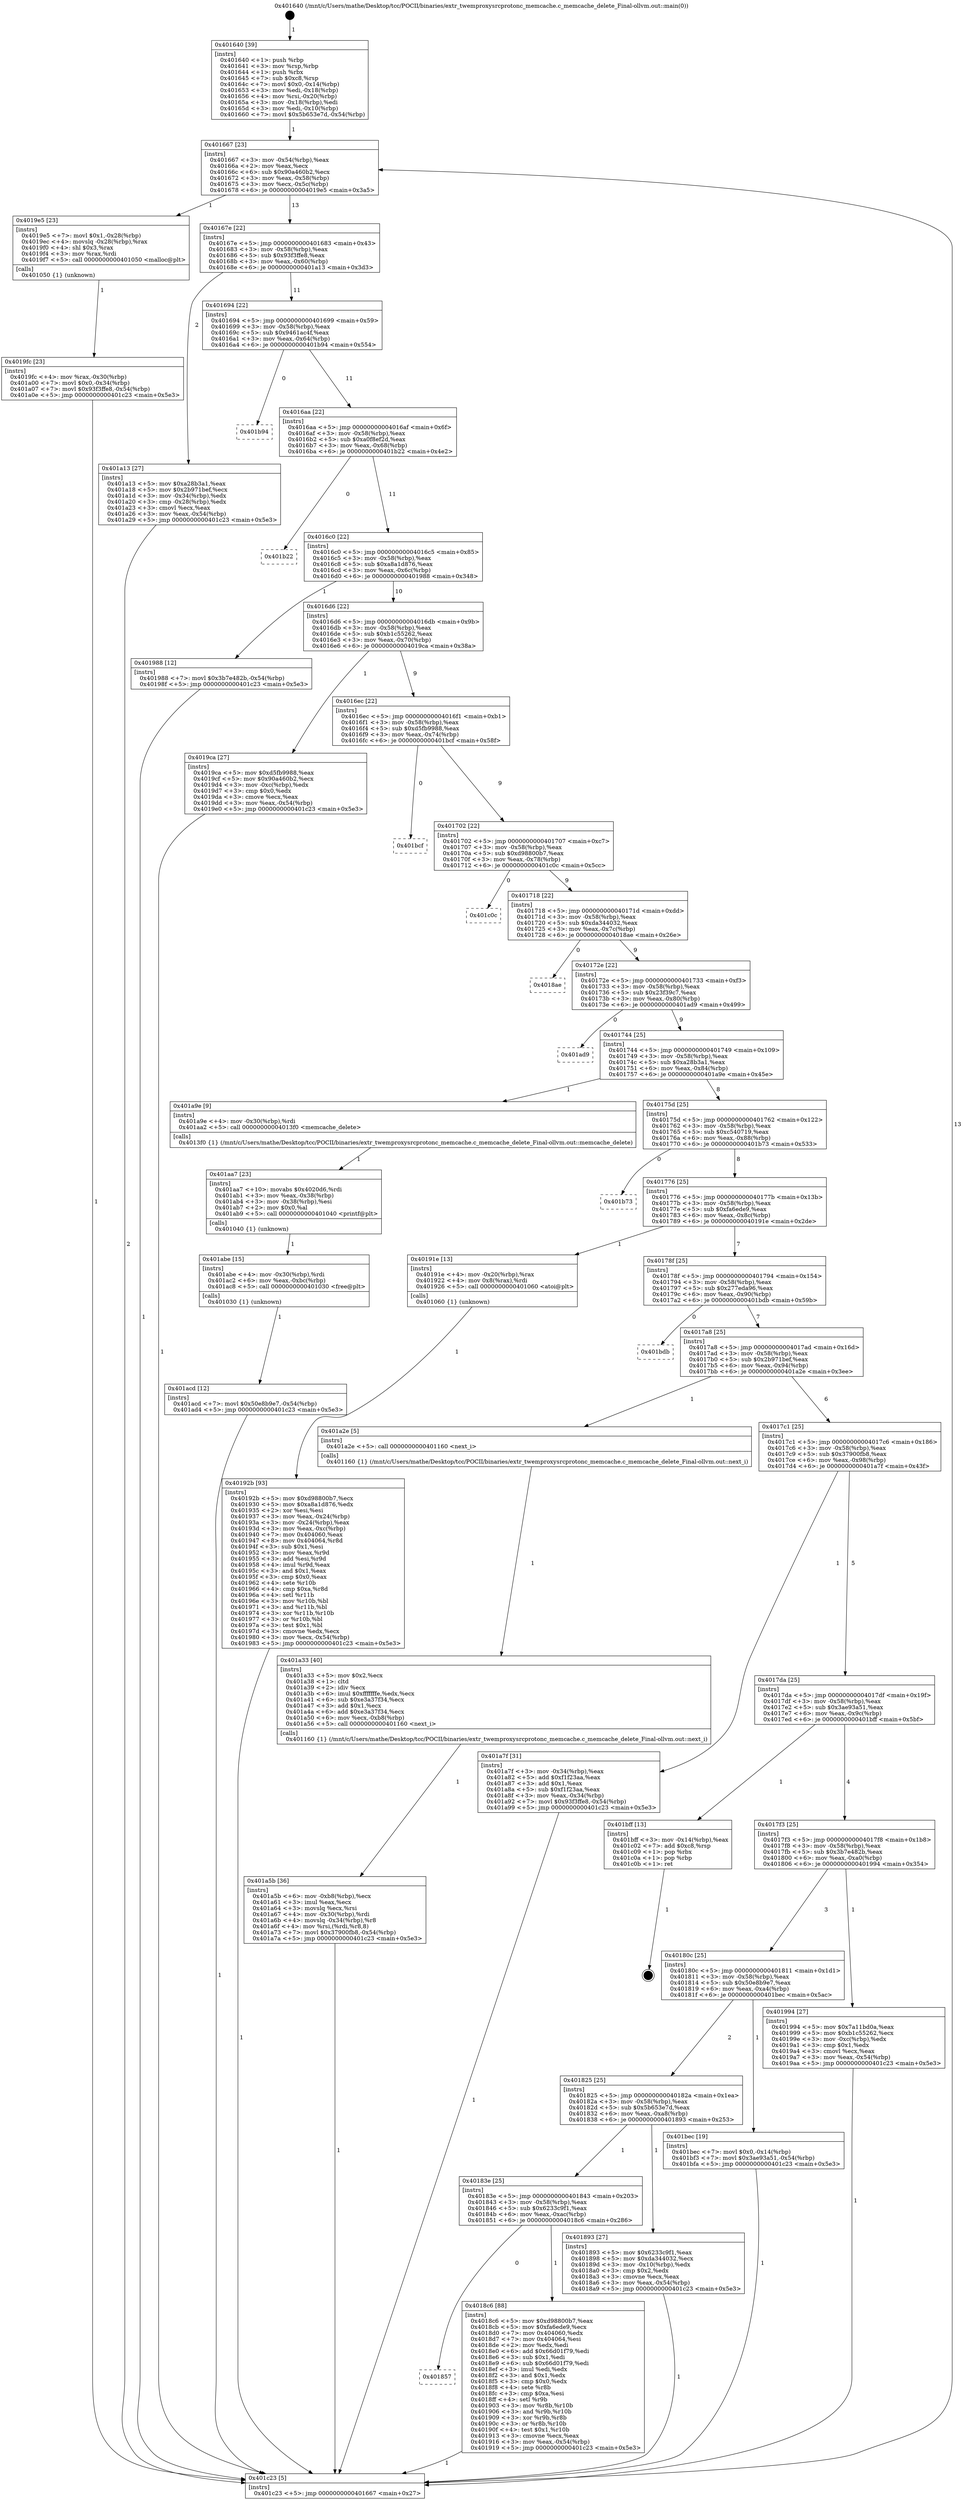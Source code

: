 digraph "0x401640" {
  label = "0x401640 (/mnt/c/Users/mathe/Desktop/tcc/POCII/binaries/extr_twemproxysrcprotonc_memcache.c_memcache_delete_Final-ollvm.out::main(0))"
  labelloc = "t"
  node[shape=record]

  Entry [label="",width=0.3,height=0.3,shape=circle,fillcolor=black,style=filled]
  "0x401667" [label="{
     0x401667 [23]\l
     | [instrs]\l
     &nbsp;&nbsp;0x401667 \<+3\>: mov -0x54(%rbp),%eax\l
     &nbsp;&nbsp;0x40166a \<+2\>: mov %eax,%ecx\l
     &nbsp;&nbsp;0x40166c \<+6\>: sub $0x90a460b2,%ecx\l
     &nbsp;&nbsp;0x401672 \<+3\>: mov %eax,-0x58(%rbp)\l
     &nbsp;&nbsp;0x401675 \<+3\>: mov %ecx,-0x5c(%rbp)\l
     &nbsp;&nbsp;0x401678 \<+6\>: je 00000000004019e5 \<main+0x3a5\>\l
  }"]
  "0x4019e5" [label="{
     0x4019e5 [23]\l
     | [instrs]\l
     &nbsp;&nbsp;0x4019e5 \<+7\>: movl $0x1,-0x28(%rbp)\l
     &nbsp;&nbsp;0x4019ec \<+4\>: movslq -0x28(%rbp),%rax\l
     &nbsp;&nbsp;0x4019f0 \<+4\>: shl $0x3,%rax\l
     &nbsp;&nbsp;0x4019f4 \<+3\>: mov %rax,%rdi\l
     &nbsp;&nbsp;0x4019f7 \<+5\>: call 0000000000401050 \<malloc@plt\>\l
     | [calls]\l
     &nbsp;&nbsp;0x401050 \{1\} (unknown)\l
  }"]
  "0x40167e" [label="{
     0x40167e [22]\l
     | [instrs]\l
     &nbsp;&nbsp;0x40167e \<+5\>: jmp 0000000000401683 \<main+0x43\>\l
     &nbsp;&nbsp;0x401683 \<+3\>: mov -0x58(%rbp),%eax\l
     &nbsp;&nbsp;0x401686 \<+5\>: sub $0x93f3ffe8,%eax\l
     &nbsp;&nbsp;0x40168b \<+3\>: mov %eax,-0x60(%rbp)\l
     &nbsp;&nbsp;0x40168e \<+6\>: je 0000000000401a13 \<main+0x3d3\>\l
  }"]
  Exit [label="",width=0.3,height=0.3,shape=circle,fillcolor=black,style=filled,peripheries=2]
  "0x401a13" [label="{
     0x401a13 [27]\l
     | [instrs]\l
     &nbsp;&nbsp;0x401a13 \<+5\>: mov $0xa28b3a1,%eax\l
     &nbsp;&nbsp;0x401a18 \<+5\>: mov $0x2b971bef,%ecx\l
     &nbsp;&nbsp;0x401a1d \<+3\>: mov -0x34(%rbp),%edx\l
     &nbsp;&nbsp;0x401a20 \<+3\>: cmp -0x28(%rbp),%edx\l
     &nbsp;&nbsp;0x401a23 \<+3\>: cmovl %ecx,%eax\l
     &nbsp;&nbsp;0x401a26 \<+3\>: mov %eax,-0x54(%rbp)\l
     &nbsp;&nbsp;0x401a29 \<+5\>: jmp 0000000000401c23 \<main+0x5e3\>\l
  }"]
  "0x401694" [label="{
     0x401694 [22]\l
     | [instrs]\l
     &nbsp;&nbsp;0x401694 \<+5\>: jmp 0000000000401699 \<main+0x59\>\l
     &nbsp;&nbsp;0x401699 \<+3\>: mov -0x58(%rbp),%eax\l
     &nbsp;&nbsp;0x40169c \<+5\>: sub $0x9461ac4f,%eax\l
     &nbsp;&nbsp;0x4016a1 \<+3\>: mov %eax,-0x64(%rbp)\l
     &nbsp;&nbsp;0x4016a4 \<+6\>: je 0000000000401b94 \<main+0x554\>\l
  }"]
  "0x401acd" [label="{
     0x401acd [12]\l
     | [instrs]\l
     &nbsp;&nbsp;0x401acd \<+7\>: movl $0x50e8b9e7,-0x54(%rbp)\l
     &nbsp;&nbsp;0x401ad4 \<+5\>: jmp 0000000000401c23 \<main+0x5e3\>\l
  }"]
  "0x401b94" [label="{
     0x401b94\l
  }", style=dashed]
  "0x4016aa" [label="{
     0x4016aa [22]\l
     | [instrs]\l
     &nbsp;&nbsp;0x4016aa \<+5\>: jmp 00000000004016af \<main+0x6f\>\l
     &nbsp;&nbsp;0x4016af \<+3\>: mov -0x58(%rbp),%eax\l
     &nbsp;&nbsp;0x4016b2 \<+5\>: sub $0xa0f8ef2d,%eax\l
     &nbsp;&nbsp;0x4016b7 \<+3\>: mov %eax,-0x68(%rbp)\l
     &nbsp;&nbsp;0x4016ba \<+6\>: je 0000000000401b22 \<main+0x4e2\>\l
  }"]
  "0x401abe" [label="{
     0x401abe [15]\l
     | [instrs]\l
     &nbsp;&nbsp;0x401abe \<+4\>: mov -0x30(%rbp),%rdi\l
     &nbsp;&nbsp;0x401ac2 \<+6\>: mov %eax,-0xbc(%rbp)\l
     &nbsp;&nbsp;0x401ac8 \<+5\>: call 0000000000401030 \<free@plt\>\l
     | [calls]\l
     &nbsp;&nbsp;0x401030 \{1\} (unknown)\l
  }"]
  "0x401b22" [label="{
     0x401b22\l
  }", style=dashed]
  "0x4016c0" [label="{
     0x4016c0 [22]\l
     | [instrs]\l
     &nbsp;&nbsp;0x4016c0 \<+5\>: jmp 00000000004016c5 \<main+0x85\>\l
     &nbsp;&nbsp;0x4016c5 \<+3\>: mov -0x58(%rbp),%eax\l
     &nbsp;&nbsp;0x4016c8 \<+5\>: sub $0xa8a1d876,%eax\l
     &nbsp;&nbsp;0x4016cd \<+3\>: mov %eax,-0x6c(%rbp)\l
     &nbsp;&nbsp;0x4016d0 \<+6\>: je 0000000000401988 \<main+0x348\>\l
  }"]
  "0x401aa7" [label="{
     0x401aa7 [23]\l
     | [instrs]\l
     &nbsp;&nbsp;0x401aa7 \<+10\>: movabs $0x4020d6,%rdi\l
     &nbsp;&nbsp;0x401ab1 \<+3\>: mov %eax,-0x38(%rbp)\l
     &nbsp;&nbsp;0x401ab4 \<+3\>: mov -0x38(%rbp),%esi\l
     &nbsp;&nbsp;0x401ab7 \<+2\>: mov $0x0,%al\l
     &nbsp;&nbsp;0x401ab9 \<+5\>: call 0000000000401040 \<printf@plt\>\l
     | [calls]\l
     &nbsp;&nbsp;0x401040 \{1\} (unknown)\l
  }"]
  "0x401988" [label="{
     0x401988 [12]\l
     | [instrs]\l
     &nbsp;&nbsp;0x401988 \<+7\>: movl $0x3b7e482b,-0x54(%rbp)\l
     &nbsp;&nbsp;0x40198f \<+5\>: jmp 0000000000401c23 \<main+0x5e3\>\l
  }"]
  "0x4016d6" [label="{
     0x4016d6 [22]\l
     | [instrs]\l
     &nbsp;&nbsp;0x4016d6 \<+5\>: jmp 00000000004016db \<main+0x9b\>\l
     &nbsp;&nbsp;0x4016db \<+3\>: mov -0x58(%rbp),%eax\l
     &nbsp;&nbsp;0x4016de \<+5\>: sub $0xb1c55262,%eax\l
     &nbsp;&nbsp;0x4016e3 \<+3\>: mov %eax,-0x70(%rbp)\l
     &nbsp;&nbsp;0x4016e6 \<+6\>: je 00000000004019ca \<main+0x38a\>\l
  }"]
  "0x401a5b" [label="{
     0x401a5b [36]\l
     | [instrs]\l
     &nbsp;&nbsp;0x401a5b \<+6\>: mov -0xb8(%rbp),%ecx\l
     &nbsp;&nbsp;0x401a61 \<+3\>: imul %eax,%ecx\l
     &nbsp;&nbsp;0x401a64 \<+3\>: movslq %ecx,%rsi\l
     &nbsp;&nbsp;0x401a67 \<+4\>: mov -0x30(%rbp),%rdi\l
     &nbsp;&nbsp;0x401a6b \<+4\>: movslq -0x34(%rbp),%r8\l
     &nbsp;&nbsp;0x401a6f \<+4\>: mov %rsi,(%rdi,%r8,8)\l
     &nbsp;&nbsp;0x401a73 \<+7\>: movl $0x37900fb8,-0x54(%rbp)\l
     &nbsp;&nbsp;0x401a7a \<+5\>: jmp 0000000000401c23 \<main+0x5e3\>\l
  }"]
  "0x4019ca" [label="{
     0x4019ca [27]\l
     | [instrs]\l
     &nbsp;&nbsp;0x4019ca \<+5\>: mov $0xd5fb9988,%eax\l
     &nbsp;&nbsp;0x4019cf \<+5\>: mov $0x90a460b2,%ecx\l
     &nbsp;&nbsp;0x4019d4 \<+3\>: mov -0xc(%rbp),%edx\l
     &nbsp;&nbsp;0x4019d7 \<+3\>: cmp $0x0,%edx\l
     &nbsp;&nbsp;0x4019da \<+3\>: cmove %ecx,%eax\l
     &nbsp;&nbsp;0x4019dd \<+3\>: mov %eax,-0x54(%rbp)\l
     &nbsp;&nbsp;0x4019e0 \<+5\>: jmp 0000000000401c23 \<main+0x5e3\>\l
  }"]
  "0x4016ec" [label="{
     0x4016ec [22]\l
     | [instrs]\l
     &nbsp;&nbsp;0x4016ec \<+5\>: jmp 00000000004016f1 \<main+0xb1\>\l
     &nbsp;&nbsp;0x4016f1 \<+3\>: mov -0x58(%rbp),%eax\l
     &nbsp;&nbsp;0x4016f4 \<+5\>: sub $0xd5fb9988,%eax\l
     &nbsp;&nbsp;0x4016f9 \<+3\>: mov %eax,-0x74(%rbp)\l
     &nbsp;&nbsp;0x4016fc \<+6\>: je 0000000000401bcf \<main+0x58f\>\l
  }"]
  "0x401a33" [label="{
     0x401a33 [40]\l
     | [instrs]\l
     &nbsp;&nbsp;0x401a33 \<+5\>: mov $0x2,%ecx\l
     &nbsp;&nbsp;0x401a38 \<+1\>: cltd\l
     &nbsp;&nbsp;0x401a39 \<+2\>: idiv %ecx\l
     &nbsp;&nbsp;0x401a3b \<+6\>: imul $0xfffffffe,%edx,%ecx\l
     &nbsp;&nbsp;0x401a41 \<+6\>: sub $0xe3a37f34,%ecx\l
     &nbsp;&nbsp;0x401a47 \<+3\>: add $0x1,%ecx\l
     &nbsp;&nbsp;0x401a4a \<+6\>: add $0xe3a37f34,%ecx\l
     &nbsp;&nbsp;0x401a50 \<+6\>: mov %ecx,-0xb8(%rbp)\l
     &nbsp;&nbsp;0x401a56 \<+5\>: call 0000000000401160 \<next_i\>\l
     | [calls]\l
     &nbsp;&nbsp;0x401160 \{1\} (/mnt/c/Users/mathe/Desktop/tcc/POCII/binaries/extr_twemproxysrcprotonc_memcache.c_memcache_delete_Final-ollvm.out::next_i)\l
  }"]
  "0x401bcf" [label="{
     0x401bcf\l
  }", style=dashed]
  "0x401702" [label="{
     0x401702 [22]\l
     | [instrs]\l
     &nbsp;&nbsp;0x401702 \<+5\>: jmp 0000000000401707 \<main+0xc7\>\l
     &nbsp;&nbsp;0x401707 \<+3\>: mov -0x58(%rbp),%eax\l
     &nbsp;&nbsp;0x40170a \<+5\>: sub $0xd98800b7,%eax\l
     &nbsp;&nbsp;0x40170f \<+3\>: mov %eax,-0x78(%rbp)\l
     &nbsp;&nbsp;0x401712 \<+6\>: je 0000000000401c0c \<main+0x5cc\>\l
  }"]
  "0x4019fc" [label="{
     0x4019fc [23]\l
     | [instrs]\l
     &nbsp;&nbsp;0x4019fc \<+4\>: mov %rax,-0x30(%rbp)\l
     &nbsp;&nbsp;0x401a00 \<+7\>: movl $0x0,-0x34(%rbp)\l
     &nbsp;&nbsp;0x401a07 \<+7\>: movl $0x93f3ffe8,-0x54(%rbp)\l
     &nbsp;&nbsp;0x401a0e \<+5\>: jmp 0000000000401c23 \<main+0x5e3\>\l
  }"]
  "0x401c0c" [label="{
     0x401c0c\l
  }", style=dashed]
  "0x401718" [label="{
     0x401718 [22]\l
     | [instrs]\l
     &nbsp;&nbsp;0x401718 \<+5\>: jmp 000000000040171d \<main+0xdd\>\l
     &nbsp;&nbsp;0x40171d \<+3\>: mov -0x58(%rbp),%eax\l
     &nbsp;&nbsp;0x401720 \<+5\>: sub $0xda344032,%eax\l
     &nbsp;&nbsp;0x401725 \<+3\>: mov %eax,-0x7c(%rbp)\l
     &nbsp;&nbsp;0x401728 \<+6\>: je 00000000004018ae \<main+0x26e\>\l
  }"]
  "0x40192b" [label="{
     0x40192b [93]\l
     | [instrs]\l
     &nbsp;&nbsp;0x40192b \<+5\>: mov $0xd98800b7,%ecx\l
     &nbsp;&nbsp;0x401930 \<+5\>: mov $0xa8a1d876,%edx\l
     &nbsp;&nbsp;0x401935 \<+2\>: xor %esi,%esi\l
     &nbsp;&nbsp;0x401937 \<+3\>: mov %eax,-0x24(%rbp)\l
     &nbsp;&nbsp;0x40193a \<+3\>: mov -0x24(%rbp),%eax\l
     &nbsp;&nbsp;0x40193d \<+3\>: mov %eax,-0xc(%rbp)\l
     &nbsp;&nbsp;0x401940 \<+7\>: mov 0x404060,%eax\l
     &nbsp;&nbsp;0x401947 \<+8\>: mov 0x404064,%r8d\l
     &nbsp;&nbsp;0x40194f \<+3\>: sub $0x1,%esi\l
     &nbsp;&nbsp;0x401952 \<+3\>: mov %eax,%r9d\l
     &nbsp;&nbsp;0x401955 \<+3\>: add %esi,%r9d\l
     &nbsp;&nbsp;0x401958 \<+4\>: imul %r9d,%eax\l
     &nbsp;&nbsp;0x40195c \<+3\>: and $0x1,%eax\l
     &nbsp;&nbsp;0x40195f \<+3\>: cmp $0x0,%eax\l
     &nbsp;&nbsp;0x401962 \<+4\>: sete %r10b\l
     &nbsp;&nbsp;0x401966 \<+4\>: cmp $0xa,%r8d\l
     &nbsp;&nbsp;0x40196a \<+4\>: setl %r11b\l
     &nbsp;&nbsp;0x40196e \<+3\>: mov %r10b,%bl\l
     &nbsp;&nbsp;0x401971 \<+3\>: and %r11b,%bl\l
     &nbsp;&nbsp;0x401974 \<+3\>: xor %r11b,%r10b\l
     &nbsp;&nbsp;0x401977 \<+3\>: or %r10b,%bl\l
     &nbsp;&nbsp;0x40197a \<+3\>: test $0x1,%bl\l
     &nbsp;&nbsp;0x40197d \<+3\>: cmovne %edx,%ecx\l
     &nbsp;&nbsp;0x401980 \<+3\>: mov %ecx,-0x54(%rbp)\l
     &nbsp;&nbsp;0x401983 \<+5\>: jmp 0000000000401c23 \<main+0x5e3\>\l
  }"]
  "0x4018ae" [label="{
     0x4018ae\l
  }", style=dashed]
  "0x40172e" [label="{
     0x40172e [22]\l
     | [instrs]\l
     &nbsp;&nbsp;0x40172e \<+5\>: jmp 0000000000401733 \<main+0xf3\>\l
     &nbsp;&nbsp;0x401733 \<+3\>: mov -0x58(%rbp),%eax\l
     &nbsp;&nbsp;0x401736 \<+5\>: sub $0x23f39c7,%eax\l
     &nbsp;&nbsp;0x40173b \<+3\>: mov %eax,-0x80(%rbp)\l
     &nbsp;&nbsp;0x40173e \<+6\>: je 0000000000401ad9 \<main+0x499\>\l
  }"]
  "0x401857" [label="{
     0x401857\l
  }", style=dashed]
  "0x401ad9" [label="{
     0x401ad9\l
  }", style=dashed]
  "0x401744" [label="{
     0x401744 [25]\l
     | [instrs]\l
     &nbsp;&nbsp;0x401744 \<+5\>: jmp 0000000000401749 \<main+0x109\>\l
     &nbsp;&nbsp;0x401749 \<+3\>: mov -0x58(%rbp),%eax\l
     &nbsp;&nbsp;0x40174c \<+5\>: sub $0xa28b3a1,%eax\l
     &nbsp;&nbsp;0x401751 \<+6\>: mov %eax,-0x84(%rbp)\l
     &nbsp;&nbsp;0x401757 \<+6\>: je 0000000000401a9e \<main+0x45e\>\l
  }"]
  "0x4018c6" [label="{
     0x4018c6 [88]\l
     | [instrs]\l
     &nbsp;&nbsp;0x4018c6 \<+5\>: mov $0xd98800b7,%eax\l
     &nbsp;&nbsp;0x4018cb \<+5\>: mov $0xfa6ede9,%ecx\l
     &nbsp;&nbsp;0x4018d0 \<+7\>: mov 0x404060,%edx\l
     &nbsp;&nbsp;0x4018d7 \<+7\>: mov 0x404064,%esi\l
     &nbsp;&nbsp;0x4018de \<+2\>: mov %edx,%edi\l
     &nbsp;&nbsp;0x4018e0 \<+6\>: add $0x66d01f79,%edi\l
     &nbsp;&nbsp;0x4018e6 \<+3\>: sub $0x1,%edi\l
     &nbsp;&nbsp;0x4018e9 \<+6\>: sub $0x66d01f79,%edi\l
     &nbsp;&nbsp;0x4018ef \<+3\>: imul %edi,%edx\l
     &nbsp;&nbsp;0x4018f2 \<+3\>: and $0x1,%edx\l
     &nbsp;&nbsp;0x4018f5 \<+3\>: cmp $0x0,%edx\l
     &nbsp;&nbsp;0x4018f8 \<+4\>: sete %r8b\l
     &nbsp;&nbsp;0x4018fc \<+3\>: cmp $0xa,%esi\l
     &nbsp;&nbsp;0x4018ff \<+4\>: setl %r9b\l
     &nbsp;&nbsp;0x401903 \<+3\>: mov %r8b,%r10b\l
     &nbsp;&nbsp;0x401906 \<+3\>: and %r9b,%r10b\l
     &nbsp;&nbsp;0x401909 \<+3\>: xor %r9b,%r8b\l
     &nbsp;&nbsp;0x40190c \<+3\>: or %r8b,%r10b\l
     &nbsp;&nbsp;0x40190f \<+4\>: test $0x1,%r10b\l
     &nbsp;&nbsp;0x401913 \<+3\>: cmovne %ecx,%eax\l
     &nbsp;&nbsp;0x401916 \<+3\>: mov %eax,-0x54(%rbp)\l
     &nbsp;&nbsp;0x401919 \<+5\>: jmp 0000000000401c23 \<main+0x5e3\>\l
  }"]
  "0x401a9e" [label="{
     0x401a9e [9]\l
     | [instrs]\l
     &nbsp;&nbsp;0x401a9e \<+4\>: mov -0x30(%rbp),%rdi\l
     &nbsp;&nbsp;0x401aa2 \<+5\>: call 00000000004013f0 \<memcache_delete\>\l
     | [calls]\l
     &nbsp;&nbsp;0x4013f0 \{1\} (/mnt/c/Users/mathe/Desktop/tcc/POCII/binaries/extr_twemproxysrcprotonc_memcache.c_memcache_delete_Final-ollvm.out::memcache_delete)\l
  }"]
  "0x40175d" [label="{
     0x40175d [25]\l
     | [instrs]\l
     &nbsp;&nbsp;0x40175d \<+5\>: jmp 0000000000401762 \<main+0x122\>\l
     &nbsp;&nbsp;0x401762 \<+3\>: mov -0x58(%rbp),%eax\l
     &nbsp;&nbsp;0x401765 \<+5\>: sub $0xc540719,%eax\l
     &nbsp;&nbsp;0x40176a \<+6\>: mov %eax,-0x88(%rbp)\l
     &nbsp;&nbsp;0x401770 \<+6\>: je 0000000000401b73 \<main+0x533\>\l
  }"]
  "0x401640" [label="{
     0x401640 [39]\l
     | [instrs]\l
     &nbsp;&nbsp;0x401640 \<+1\>: push %rbp\l
     &nbsp;&nbsp;0x401641 \<+3\>: mov %rsp,%rbp\l
     &nbsp;&nbsp;0x401644 \<+1\>: push %rbx\l
     &nbsp;&nbsp;0x401645 \<+7\>: sub $0xc8,%rsp\l
     &nbsp;&nbsp;0x40164c \<+7\>: movl $0x0,-0x14(%rbp)\l
     &nbsp;&nbsp;0x401653 \<+3\>: mov %edi,-0x18(%rbp)\l
     &nbsp;&nbsp;0x401656 \<+4\>: mov %rsi,-0x20(%rbp)\l
     &nbsp;&nbsp;0x40165a \<+3\>: mov -0x18(%rbp),%edi\l
     &nbsp;&nbsp;0x40165d \<+3\>: mov %edi,-0x10(%rbp)\l
     &nbsp;&nbsp;0x401660 \<+7\>: movl $0x5b653e7d,-0x54(%rbp)\l
  }"]
  "0x401b73" [label="{
     0x401b73\l
  }", style=dashed]
  "0x401776" [label="{
     0x401776 [25]\l
     | [instrs]\l
     &nbsp;&nbsp;0x401776 \<+5\>: jmp 000000000040177b \<main+0x13b\>\l
     &nbsp;&nbsp;0x40177b \<+3\>: mov -0x58(%rbp),%eax\l
     &nbsp;&nbsp;0x40177e \<+5\>: sub $0xfa6ede9,%eax\l
     &nbsp;&nbsp;0x401783 \<+6\>: mov %eax,-0x8c(%rbp)\l
     &nbsp;&nbsp;0x401789 \<+6\>: je 000000000040191e \<main+0x2de\>\l
  }"]
  "0x401c23" [label="{
     0x401c23 [5]\l
     | [instrs]\l
     &nbsp;&nbsp;0x401c23 \<+5\>: jmp 0000000000401667 \<main+0x27\>\l
  }"]
  "0x40191e" [label="{
     0x40191e [13]\l
     | [instrs]\l
     &nbsp;&nbsp;0x40191e \<+4\>: mov -0x20(%rbp),%rax\l
     &nbsp;&nbsp;0x401922 \<+4\>: mov 0x8(%rax),%rdi\l
     &nbsp;&nbsp;0x401926 \<+5\>: call 0000000000401060 \<atoi@plt\>\l
     | [calls]\l
     &nbsp;&nbsp;0x401060 \{1\} (unknown)\l
  }"]
  "0x40178f" [label="{
     0x40178f [25]\l
     | [instrs]\l
     &nbsp;&nbsp;0x40178f \<+5\>: jmp 0000000000401794 \<main+0x154\>\l
     &nbsp;&nbsp;0x401794 \<+3\>: mov -0x58(%rbp),%eax\l
     &nbsp;&nbsp;0x401797 \<+5\>: sub $0x277eda96,%eax\l
     &nbsp;&nbsp;0x40179c \<+6\>: mov %eax,-0x90(%rbp)\l
     &nbsp;&nbsp;0x4017a2 \<+6\>: je 0000000000401bdb \<main+0x59b\>\l
  }"]
  "0x40183e" [label="{
     0x40183e [25]\l
     | [instrs]\l
     &nbsp;&nbsp;0x40183e \<+5\>: jmp 0000000000401843 \<main+0x203\>\l
     &nbsp;&nbsp;0x401843 \<+3\>: mov -0x58(%rbp),%eax\l
     &nbsp;&nbsp;0x401846 \<+5\>: sub $0x6233c9f1,%eax\l
     &nbsp;&nbsp;0x40184b \<+6\>: mov %eax,-0xac(%rbp)\l
     &nbsp;&nbsp;0x401851 \<+6\>: je 00000000004018c6 \<main+0x286\>\l
  }"]
  "0x401bdb" [label="{
     0x401bdb\l
  }", style=dashed]
  "0x4017a8" [label="{
     0x4017a8 [25]\l
     | [instrs]\l
     &nbsp;&nbsp;0x4017a8 \<+5\>: jmp 00000000004017ad \<main+0x16d\>\l
     &nbsp;&nbsp;0x4017ad \<+3\>: mov -0x58(%rbp),%eax\l
     &nbsp;&nbsp;0x4017b0 \<+5\>: sub $0x2b971bef,%eax\l
     &nbsp;&nbsp;0x4017b5 \<+6\>: mov %eax,-0x94(%rbp)\l
     &nbsp;&nbsp;0x4017bb \<+6\>: je 0000000000401a2e \<main+0x3ee\>\l
  }"]
  "0x401893" [label="{
     0x401893 [27]\l
     | [instrs]\l
     &nbsp;&nbsp;0x401893 \<+5\>: mov $0x6233c9f1,%eax\l
     &nbsp;&nbsp;0x401898 \<+5\>: mov $0xda344032,%ecx\l
     &nbsp;&nbsp;0x40189d \<+3\>: mov -0x10(%rbp),%edx\l
     &nbsp;&nbsp;0x4018a0 \<+3\>: cmp $0x2,%edx\l
     &nbsp;&nbsp;0x4018a3 \<+3\>: cmovne %ecx,%eax\l
     &nbsp;&nbsp;0x4018a6 \<+3\>: mov %eax,-0x54(%rbp)\l
     &nbsp;&nbsp;0x4018a9 \<+5\>: jmp 0000000000401c23 \<main+0x5e3\>\l
  }"]
  "0x401a2e" [label="{
     0x401a2e [5]\l
     | [instrs]\l
     &nbsp;&nbsp;0x401a2e \<+5\>: call 0000000000401160 \<next_i\>\l
     | [calls]\l
     &nbsp;&nbsp;0x401160 \{1\} (/mnt/c/Users/mathe/Desktop/tcc/POCII/binaries/extr_twemproxysrcprotonc_memcache.c_memcache_delete_Final-ollvm.out::next_i)\l
  }"]
  "0x4017c1" [label="{
     0x4017c1 [25]\l
     | [instrs]\l
     &nbsp;&nbsp;0x4017c1 \<+5\>: jmp 00000000004017c6 \<main+0x186\>\l
     &nbsp;&nbsp;0x4017c6 \<+3\>: mov -0x58(%rbp),%eax\l
     &nbsp;&nbsp;0x4017c9 \<+5\>: sub $0x37900fb8,%eax\l
     &nbsp;&nbsp;0x4017ce \<+6\>: mov %eax,-0x98(%rbp)\l
     &nbsp;&nbsp;0x4017d4 \<+6\>: je 0000000000401a7f \<main+0x43f\>\l
  }"]
  "0x401825" [label="{
     0x401825 [25]\l
     | [instrs]\l
     &nbsp;&nbsp;0x401825 \<+5\>: jmp 000000000040182a \<main+0x1ea\>\l
     &nbsp;&nbsp;0x40182a \<+3\>: mov -0x58(%rbp),%eax\l
     &nbsp;&nbsp;0x40182d \<+5\>: sub $0x5b653e7d,%eax\l
     &nbsp;&nbsp;0x401832 \<+6\>: mov %eax,-0xa8(%rbp)\l
     &nbsp;&nbsp;0x401838 \<+6\>: je 0000000000401893 \<main+0x253\>\l
  }"]
  "0x401a7f" [label="{
     0x401a7f [31]\l
     | [instrs]\l
     &nbsp;&nbsp;0x401a7f \<+3\>: mov -0x34(%rbp),%eax\l
     &nbsp;&nbsp;0x401a82 \<+5\>: add $0xf1f23aa,%eax\l
     &nbsp;&nbsp;0x401a87 \<+3\>: add $0x1,%eax\l
     &nbsp;&nbsp;0x401a8a \<+5\>: sub $0xf1f23aa,%eax\l
     &nbsp;&nbsp;0x401a8f \<+3\>: mov %eax,-0x34(%rbp)\l
     &nbsp;&nbsp;0x401a92 \<+7\>: movl $0x93f3ffe8,-0x54(%rbp)\l
     &nbsp;&nbsp;0x401a99 \<+5\>: jmp 0000000000401c23 \<main+0x5e3\>\l
  }"]
  "0x4017da" [label="{
     0x4017da [25]\l
     | [instrs]\l
     &nbsp;&nbsp;0x4017da \<+5\>: jmp 00000000004017df \<main+0x19f\>\l
     &nbsp;&nbsp;0x4017df \<+3\>: mov -0x58(%rbp),%eax\l
     &nbsp;&nbsp;0x4017e2 \<+5\>: sub $0x3ae93a51,%eax\l
     &nbsp;&nbsp;0x4017e7 \<+6\>: mov %eax,-0x9c(%rbp)\l
     &nbsp;&nbsp;0x4017ed \<+6\>: je 0000000000401bff \<main+0x5bf\>\l
  }"]
  "0x401bec" [label="{
     0x401bec [19]\l
     | [instrs]\l
     &nbsp;&nbsp;0x401bec \<+7\>: movl $0x0,-0x14(%rbp)\l
     &nbsp;&nbsp;0x401bf3 \<+7\>: movl $0x3ae93a51,-0x54(%rbp)\l
     &nbsp;&nbsp;0x401bfa \<+5\>: jmp 0000000000401c23 \<main+0x5e3\>\l
  }"]
  "0x401bff" [label="{
     0x401bff [13]\l
     | [instrs]\l
     &nbsp;&nbsp;0x401bff \<+3\>: mov -0x14(%rbp),%eax\l
     &nbsp;&nbsp;0x401c02 \<+7\>: add $0xc8,%rsp\l
     &nbsp;&nbsp;0x401c09 \<+1\>: pop %rbx\l
     &nbsp;&nbsp;0x401c0a \<+1\>: pop %rbp\l
     &nbsp;&nbsp;0x401c0b \<+1\>: ret\l
  }"]
  "0x4017f3" [label="{
     0x4017f3 [25]\l
     | [instrs]\l
     &nbsp;&nbsp;0x4017f3 \<+5\>: jmp 00000000004017f8 \<main+0x1b8\>\l
     &nbsp;&nbsp;0x4017f8 \<+3\>: mov -0x58(%rbp),%eax\l
     &nbsp;&nbsp;0x4017fb \<+5\>: sub $0x3b7e482b,%eax\l
     &nbsp;&nbsp;0x401800 \<+6\>: mov %eax,-0xa0(%rbp)\l
     &nbsp;&nbsp;0x401806 \<+6\>: je 0000000000401994 \<main+0x354\>\l
  }"]
  "0x40180c" [label="{
     0x40180c [25]\l
     | [instrs]\l
     &nbsp;&nbsp;0x40180c \<+5\>: jmp 0000000000401811 \<main+0x1d1\>\l
     &nbsp;&nbsp;0x401811 \<+3\>: mov -0x58(%rbp),%eax\l
     &nbsp;&nbsp;0x401814 \<+5\>: sub $0x50e8b9e7,%eax\l
     &nbsp;&nbsp;0x401819 \<+6\>: mov %eax,-0xa4(%rbp)\l
     &nbsp;&nbsp;0x40181f \<+6\>: je 0000000000401bec \<main+0x5ac\>\l
  }"]
  "0x401994" [label="{
     0x401994 [27]\l
     | [instrs]\l
     &nbsp;&nbsp;0x401994 \<+5\>: mov $0x7a11bd0a,%eax\l
     &nbsp;&nbsp;0x401999 \<+5\>: mov $0xb1c55262,%ecx\l
     &nbsp;&nbsp;0x40199e \<+3\>: mov -0xc(%rbp),%edx\l
     &nbsp;&nbsp;0x4019a1 \<+3\>: cmp $0x1,%edx\l
     &nbsp;&nbsp;0x4019a4 \<+3\>: cmovl %ecx,%eax\l
     &nbsp;&nbsp;0x4019a7 \<+3\>: mov %eax,-0x54(%rbp)\l
     &nbsp;&nbsp;0x4019aa \<+5\>: jmp 0000000000401c23 \<main+0x5e3\>\l
  }"]
  Entry -> "0x401640" [label=" 1"]
  "0x401667" -> "0x4019e5" [label=" 1"]
  "0x401667" -> "0x40167e" [label=" 13"]
  "0x401bff" -> Exit [label=" 1"]
  "0x40167e" -> "0x401a13" [label=" 2"]
  "0x40167e" -> "0x401694" [label=" 11"]
  "0x401bec" -> "0x401c23" [label=" 1"]
  "0x401694" -> "0x401b94" [label=" 0"]
  "0x401694" -> "0x4016aa" [label=" 11"]
  "0x401acd" -> "0x401c23" [label=" 1"]
  "0x4016aa" -> "0x401b22" [label=" 0"]
  "0x4016aa" -> "0x4016c0" [label=" 11"]
  "0x401abe" -> "0x401acd" [label=" 1"]
  "0x4016c0" -> "0x401988" [label=" 1"]
  "0x4016c0" -> "0x4016d6" [label=" 10"]
  "0x401aa7" -> "0x401abe" [label=" 1"]
  "0x4016d6" -> "0x4019ca" [label=" 1"]
  "0x4016d6" -> "0x4016ec" [label=" 9"]
  "0x401a9e" -> "0x401aa7" [label=" 1"]
  "0x4016ec" -> "0x401bcf" [label=" 0"]
  "0x4016ec" -> "0x401702" [label=" 9"]
  "0x401a7f" -> "0x401c23" [label=" 1"]
  "0x401702" -> "0x401c0c" [label=" 0"]
  "0x401702" -> "0x401718" [label=" 9"]
  "0x401a5b" -> "0x401c23" [label=" 1"]
  "0x401718" -> "0x4018ae" [label=" 0"]
  "0x401718" -> "0x40172e" [label=" 9"]
  "0x401a33" -> "0x401a5b" [label=" 1"]
  "0x40172e" -> "0x401ad9" [label=" 0"]
  "0x40172e" -> "0x401744" [label=" 9"]
  "0x401a2e" -> "0x401a33" [label=" 1"]
  "0x401744" -> "0x401a9e" [label=" 1"]
  "0x401744" -> "0x40175d" [label=" 8"]
  "0x401a13" -> "0x401c23" [label=" 2"]
  "0x40175d" -> "0x401b73" [label=" 0"]
  "0x40175d" -> "0x401776" [label=" 8"]
  "0x4019e5" -> "0x4019fc" [label=" 1"]
  "0x401776" -> "0x40191e" [label=" 1"]
  "0x401776" -> "0x40178f" [label=" 7"]
  "0x4019ca" -> "0x401c23" [label=" 1"]
  "0x40178f" -> "0x401bdb" [label=" 0"]
  "0x40178f" -> "0x4017a8" [label=" 7"]
  "0x401994" -> "0x401c23" [label=" 1"]
  "0x4017a8" -> "0x401a2e" [label=" 1"]
  "0x4017a8" -> "0x4017c1" [label=" 6"]
  "0x401988" -> "0x401c23" [label=" 1"]
  "0x4017c1" -> "0x401a7f" [label=" 1"]
  "0x4017c1" -> "0x4017da" [label=" 5"]
  "0x40191e" -> "0x40192b" [label=" 1"]
  "0x4017da" -> "0x401bff" [label=" 1"]
  "0x4017da" -> "0x4017f3" [label=" 4"]
  "0x4018c6" -> "0x401c23" [label=" 1"]
  "0x4017f3" -> "0x401994" [label=" 1"]
  "0x4017f3" -> "0x40180c" [label=" 3"]
  "0x40183e" -> "0x401857" [label=" 0"]
  "0x40180c" -> "0x401bec" [label=" 1"]
  "0x40180c" -> "0x401825" [label=" 2"]
  "0x40192b" -> "0x401c23" [label=" 1"]
  "0x401825" -> "0x401893" [label=" 1"]
  "0x401825" -> "0x40183e" [label=" 1"]
  "0x401893" -> "0x401c23" [label=" 1"]
  "0x401640" -> "0x401667" [label=" 1"]
  "0x401c23" -> "0x401667" [label=" 13"]
  "0x4019fc" -> "0x401c23" [label=" 1"]
  "0x40183e" -> "0x4018c6" [label=" 1"]
}
